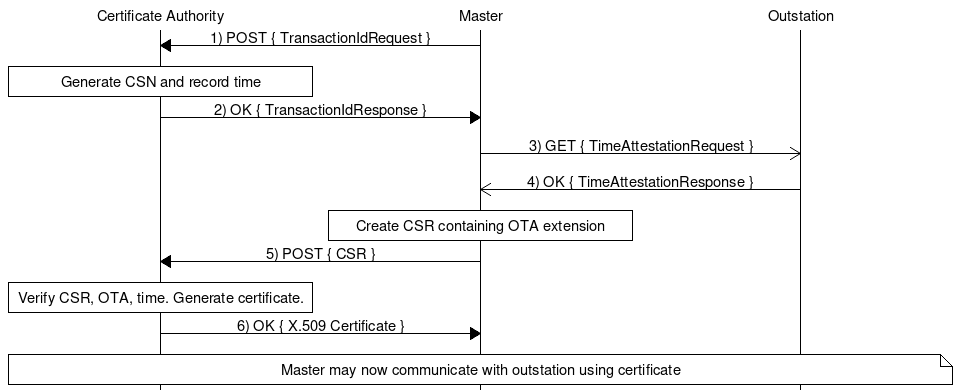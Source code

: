# Diagram of abstract certificate provisioning protocol
msc {
  hscale = "1.6";  

  CA [label="Certificate Authority"],M [label="Master"], O[label="Outstation"];

  M=>CA  [ label = "1) POST { TransactionIdRequest }" ];  
  CA box CA [ label = "Generate CSN and record time" ];
  M<=CA  [ label = "2) OK { TransactionIdResponse }" ];

  M=>>O   [ label = "3) GET { TimeAttestationRequest }" ];
  M<<=O   [ label = "4) OK { TimeAttestationResponse }"];

  M box M   [ label = "Create CSR containing OTA extension"];
  M=>CA  [ label = "5) POST { CSR }"];
  CA box CA [ label = "Verify CSR, OTA, time. Generate certificate."];
  M<=CA  [ label = "6) OK { X.509 Certificate }"];  

  CA note O [label = "Master may now communicate with outstation using certificate"];
}